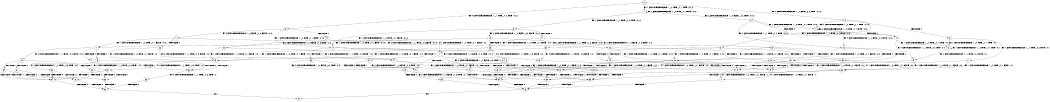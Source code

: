 digraph BCG {
size = "7, 10.5";
center = TRUE;
node [shape = circle];
0 [peripheries = 2];
0 -> 1 [label = "EX !1 !ATOMIC_EXCH_BRANCH (1, +0, TRUE, +0, 1, TRUE) !:0:1:2:"];
0 -> 2 [label = "EX !2 !ATOMIC_EXCH_BRANCH (1, +0, FALSE, +0, 3, TRUE) !:0:1:2:"];
0 -> 3 [label = "EX !0 !ATOMIC_EXCH_BRANCH (1, +1, TRUE, +0, 2, TRUE) !:0:1:2:"];
1 -> 4 [label = "EX !2 !ATOMIC_EXCH_BRANCH (1, +0, FALSE, +0, 3, TRUE) !:0:1:2:"];
1 -> 5 [label = "EX !0 !ATOMIC_EXCH_BRANCH (1, +1, TRUE, +0, 2, TRUE) !:0:1:2:"];
1 -> 1 [label = "EX !1 !ATOMIC_EXCH_BRANCH (1, +0, TRUE, +0, 1, TRUE) !:0:1:2:"];
2 -> 6 [label = "TERMINATE !2"];
2 -> 7 [label = "EX !1 !ATOMIC_EXCH_BRANCH (1, +0, TRUE, +0, 1, TRUE) !:0:1:2:"];
2 -> 8 [label = "EX !0 !ATOMIC_EXCH_BRANCH (1, +1, TRUE, +0, 2, TRUE) !:0:1:2:"];
3 -> 9 [label = "TERMINATE !0"];
3 -> 10 [label = "EX !1 !ATOMIC_EXCH_BRANCH (1, +0, TRUE, +0, 1, FALSE) !:0:1:2:"];
3 -> 11 [label = "EX !2 !ATOMIC_EXCH_BRANCH (1, +0, FALSE, +0, 3, FALSE) !:0:1:2:"];
4 -> 12 [label = "TERMINATE !2"];
4 -> 13 [label = "EX !0 !ATOMIC_EXCH_BRANCH (1, +1, TRUE, +0, 2, TRUE) !:0:1:2:"];
4 -> 7 [label = "EX !1 !ATOMIC_EXCH_BRANCH (1, +0, TRUE, +0, 1, TRUE) !:0:1:2:"];
5 -> 14 [label = "TERMINATE !0"];
5 -> 15 [label = "EX !2 !ATOMIC_EXCH_BRANCH (1, +0, FALSE, +0, 3, FALSE) !:0:1:2:"];
5 -> 10 [label = "EX !1 !ATOMIC_EXCH_BRANCH (1, +0, TRUE, +0, 1, FALSE) !:0:1:2:"];
6 -> 16 [label = "EX !1 !ATOMIC_EXCH_BRANCH (1, +0, TRUE, +0, 1, TRUE) !:0:1:"];
6 -> 17 [label = "EX !0 !ATOMIC_EXCH_BRANCH (1, +1, TRUE, +0, 2, TRUE) !:0:1:"];
7 -> 12 [label = "TERMINATE !2"];
7 -> 13 [label = "EX !0 !ATOMIC_EXCH_BRANCH (1, +1, TRUE, +0, 2, TRUE) !:0:1:2:"];
7 -> 7 [label = "EX !1 !ATOMIC_EXCH_BRANCH (1, +0, TRUE, +0, 1, TRUE) !:0:1:2:"];
8 -> 18 [label = "TERMINATE !2"];
8 -> 19 [label = "TERMINATE !0"];
8 -> 20 [label = "EX !1 !ATOMIC_EXCH_BRANCH (1, +0, TRUE, +0, 1, FALSE) !:0:1:2:"];
9 -> 21 [label = "EX !1 !ATOMIC_EXCH_BRANCH (1, +0, TRUE, +0, 1, FALSE) !:1:2:"];
9 -> 22 [label = "EX !2 !ATOMIC_EXCH_BRANCH (1, +0, FALSE, +0, 3, FALSE) !:1:2:"];
10 -> 23 [label = "TERMINATE !1"];
10 -> 24 [label = "TERMINATE !0"];
10 -> 25 [label = "EX !2 !ATOMIC_EXCH_BRANCH (1, +0, FALSE, +0, 3, TRUE) !:0:1:2:"];
11 -> 26 [label = "TERMINATE !0"];
11 -> 27 [label = "EX !1 !ATOMIC_EXCH_BRANCH (1, +0, TRUE, +0, 1, FALSE) !:0:1:2:"];
11 -> 28 [label = "EX !2 !ATOMIC_EXCH_BRANCH (1, +1, TRUE, +0, 3, FALSE) !:0:1:2:"];
12 -> 29 [label = "EX !0 !ATOMIC_EXCH_BRANCH (1, +1, TRUE, +0, 2, TRUE) !:0:1:"];
12 -> 16 [label = "EX !1 !ATOMIC_EXCH_BRANCH (1, +0, TRUE, +0, 1, TRUE) !:0:1:"];
13 -> 30 [label = "TERMINATE !2"];
13 -> 31 [label = "TERMINATE !0"];
13 -> 20 [label = "EX !1 !ATOMIC_EXCH_BRANCH (1, +0, TRUE, +0, 1, FALSE) !:0:1:2:"];
14 -> 32 [label = "EX !2 !ATOMIC_EXCH_BRANCH (1, +0, FALSE, +0, 3, FALSE) !:1:2:"];
14 -> 21 [label = "EX !1 !ATOMIC_EXCH_BRANCH (1, +0, TRUE, +0, 1, FALSE) !:1:2:"];
15 -> 33 [label = "TERMINATE !0"];
15 -> 34 [label = "EX !2 !ATOMIC_EXCH_BRANCH (1, +1, TRUE, +0, 3, FALSE) !:0:1:2:"];
15 -> 27 [label = "EX !1 !ATOMIC_EXCH_BRANCH (1, +0, TRUE, +0, 1, FALSE) !:0:1:2:"];
16 -> 29 [label = "EX !0 !ATOMIC_EXCH_BRANCH (1, +1, TRUE, +0, 2, TRUE) !:0:1:"];
16 -> 16 [label = "EX !1 !ATOMIC_EXCH_BRANCH (1, +0, TRUE, +0, 1, TRUE) !:0:1:"];
17 -> 35 [label = "TERMINATE !0"];
17 -> 36 [label = "EX !1 !ATOMIC_EXCH_BRANCH (1, +0, TRUE, +0, 1, FALSE) !:0:1:"];
18 -> 35 [label = "TERMINATE !0"];
18 -> 36 [label = "EX !1 !ATOMIC_EXCH_BRANCH (1, +0, TRUE, +0, 1, FALSE) !:0:1:"];
19 -> 35 [label = "TERMINATE !2"];
19 -> 37 [label = "EX !1 !ATOMIC_EXCH_BRANCH (1, +0, TRUE, +0, 1, FALSE) !:1:2:"];
20 -> 38 [label = "TERMINATE !1"];
20 -> 39 [label = "TERMINATE !2"];
20 -> 40 [label = "TERMINATE !0"];
21 -> 41 [label = "TERMINATE !1"];
21 -> 42 [label = "EX !2 !ATOMIC_EXCH_BRANCH (1, +0, FALSE, +0, 3, TRUE) !:1:2:"];
22 -> 43 [label = "EX !1 !ATOMIC_EXCH_BRANCH (1, +0, TRUE, +0, 1, FALSE) !:1:2:"];
22 -> 44 [label = "EX !2 !ATOMIC_EXCH_BRANCH (1, +1, TRUE, +0, 3, FALSE) !:1:2:"];
23 -> 41 [label = "TERMINATE !0"];
23 -> 45 [label = "EX !2 !ATOMIC_EXCH_BRANCH (1, +0, FALSE, +0, 3, TRUE) !:0:2:"];
24 -> 41 [label = "TERMINATE !1"];
24 -> 42 [label = "EX !2 !ATOMIC_EXCH_BRANCH (1, +0, FALSE, +0, 3, TRUE) !:1:2:"];
25 -> 38 [label = "TERMINATE !1"];
25 -> 39 [label = "TERMINATE !2"];
25 -> 40 [label = "TERMINATE !0"];
26 -> 43 [label = "EX !1 !ATOMIC_EXCH_BRANCH (1, +0, TRUE, +0, 1, FALSE) !:1:2:"];
26 -> 44 [label = "EX !2 !ATOMIC_EXCH_BRANCH (1, +1, TRUE, +0, 3, FALSE) !:1:2:"];
27 -> 46 [label = "TERMINATE !1"];
27 -> 47 [label = "TERMINATE !0"];
27 -> 48 [label = "EX !2 !ATOMIC_EXCH_BRANCH (1, +1, TRUE, +0, 3, TRUE) !:0:1:2:"];
28 -> 18 [label = "TERMINATE !2"];
28 -> 19 [label = "TERMINATE !0"];
28 -> 20 [label = "EX !1 !ATOMIC_EXCH_BRANCH (1, +0, TRUE, +0, 1, FALSE) !:0:1:2:"];
29 -> 49 [label = "TERMINATE !0"];
29 -> 36 [label = "EX !1 !ATOMIC_EXCH_BRANCH (1, +0, TRUE, +0, 1, FALSE) !:0:1:"];
30 -> 49 [label = "TERMINATE !0"];
30 -> 36 [label = "EX !1 !ATOMIC_EXCH_BRANCH (1, +0, TRUE, +0, 1, FALSE) !:0:1:"];
31 -> 49 [label = "TERMINATE !2"];
31 -> 37 [label = "EX !1 !ATOMIC_EXCH_BRANCH (1, +0, TRUE, +0, 1, FALSE) !:1:2:"];
32 -> 50 [label = "EX !2 !ATOMIC_EXCH_BRANCH (1, +1, TRUE, +0, 3, FALSE) !:1:2:"];
32 -> 43 [label = "EX !1 !ATOMIC_EXCH_BRANCH (1, +0, TRUE, +0, 1, FALSE) !:1:2:"];
33 -> 50 [label = "EX !2 !ATOMIC_EXCH_BRANCH (1, +1, TRUE, +0, 3, FALSE) !:1:2:"];
33 -> 43 [label = "EX !1 !ATOMIC_EXCH_BRANCH (1, +0, TRUE, +0, 1, FALSE) !:1:2:"];
34 -> 30 [label = "TERMINATE !2"];
34 -> 31 [label = "TERMINATE !0"];
34 -> 20 [label = "EX !1 !ATOMIC_EXCH_BRANCH (1, +0, TRUE, +0, 1, FALSE) !:0:1:2:"];
35 -> 51 [label = "EX !1 !ATOMIC_EXCH_BRANCH (1, +0, TRUE, +0, 1, FALSE) !:1:"];
36 -> 52 [label = "TERMINATE !1"];
36 -> 53 [label = "TERMINATE !0"];
37 -> 54 [label = "TERMINATE !1"];
37 -> 53 [label = "TERMINATE !2"];
38 -> 52 [label = "TERMINATE !2"];
38 -> 54 [label = "TERMINATE !0"];
39 -> 52 [label = "TERMINATE !1"];
39 -> 53 [label = "TERMINATE !0"];
40 -> 54 [label = "TERMINATE !1"];
40 -> 53 [label = "TERMINATE !2"];
41 -> 55 [label = "EX !2 !ATOMIC_EXCH_BRANCH (1, +0, FALSE, +0, 3, TRUE) !:2:"];
42 -> 54 [label = "TERMINATE !1"];
42 -> 53 [label = "TERMINATE !2"];
43 -> 56 [label = "TERMINATE !1"];
43 -> 57 [label = "EX !2 !ATOMIC_EXCH_BRANCH (1, +1, TRUE, +0, 3, TRUE) !:1:2:"];
44 -> 35 [label = "TERMINATE !2"];
44 -> 37 [label = "EX !1 !ATOMIC_EXCH_BRANCH (1, +0, TRUE, +0, 1, FALSE) !:1:2:"];
45 -> 52 [label = "TERMINATE !2"];
45 -> 54 [label = "TERMINATE !0"];
46 -> 56 [label = "TERMINATE !0"];
46 -> 58 [label = "EX !2 !ATOMIC_EXCH_BRANCH (1, +1, TRUE, +0, 3, TRUE) !:0:2:"];
47 -> 56 [label = "TERMINATE !1"];
47 -> 57 [label = "EX !2 !ATOMIC_EXCH_BRANCH (1, +1, TRUE, +0, 3, TRUE) !:1:2:"];
48 -> 59 [label = "TERMINATE !1"];
48 -> 60 [label = "TERMINATE !2"];
48 -> 61 [label = "TERMINATE !0"];
49 -> 51 [label = "EX !1 !ATOMIC_EXCH_BRANCH (1, +0, TRUE, +0, 1, FALSE) !:1:"];
50 -> 49 [label = "TERMINATE !2"];
50 -> 37 [label = "EX !1 !ATOMIC_EXCH_BRANCH (1, +0, TRUE, +0, 1, FALSE) !:1:2:"];
51 -> 62 [label = "TERMINATE !1"];
52 -> 62 [label = "TERMINATE !0"];
53 -> 62 [label = "TERMINATE !1"];
54 -> 62 [label = "TERMINATE !2"];
55 -> 62 [label = "TERMINATE !2"];
56 -> 63 [label = "EX !2 !ATOMIC_EXCH_BRANCH (1, +1, TRUE, +0, 3, TRUE) !:2:"];
57 -> 64 [label = "TERMINATE !1"];
57 -> 65 [label = "TERMINATE !2"];
58 -> 66 [label = "TERMINATE !2"];
58 -> 64 [label = "TERMINATE !0"];
59 -> 66 [label = "TERMINATE !2"];
59 -> 64 [label = "TERMINATE !0"];
60 -> 66 [label = "TERMINATE !1"];
60 -> 65 [label = "TERMINATE !0"];
61 -> 64 [label = "TERMINATE !1"];
61 -> 65 [label = "TERMINATE !2"];
62 -> 67 [label = "exit"];
63 -> 68 [label = "TERMINATE !2"];
64 -> 68 [label = "TERMINATE !2"];
65 -> 68 [label = "TERMINATE !1"];
66 -> 68 [label = "TERMINATE !0"];
68 -> 67 [label = "exit"];
}
